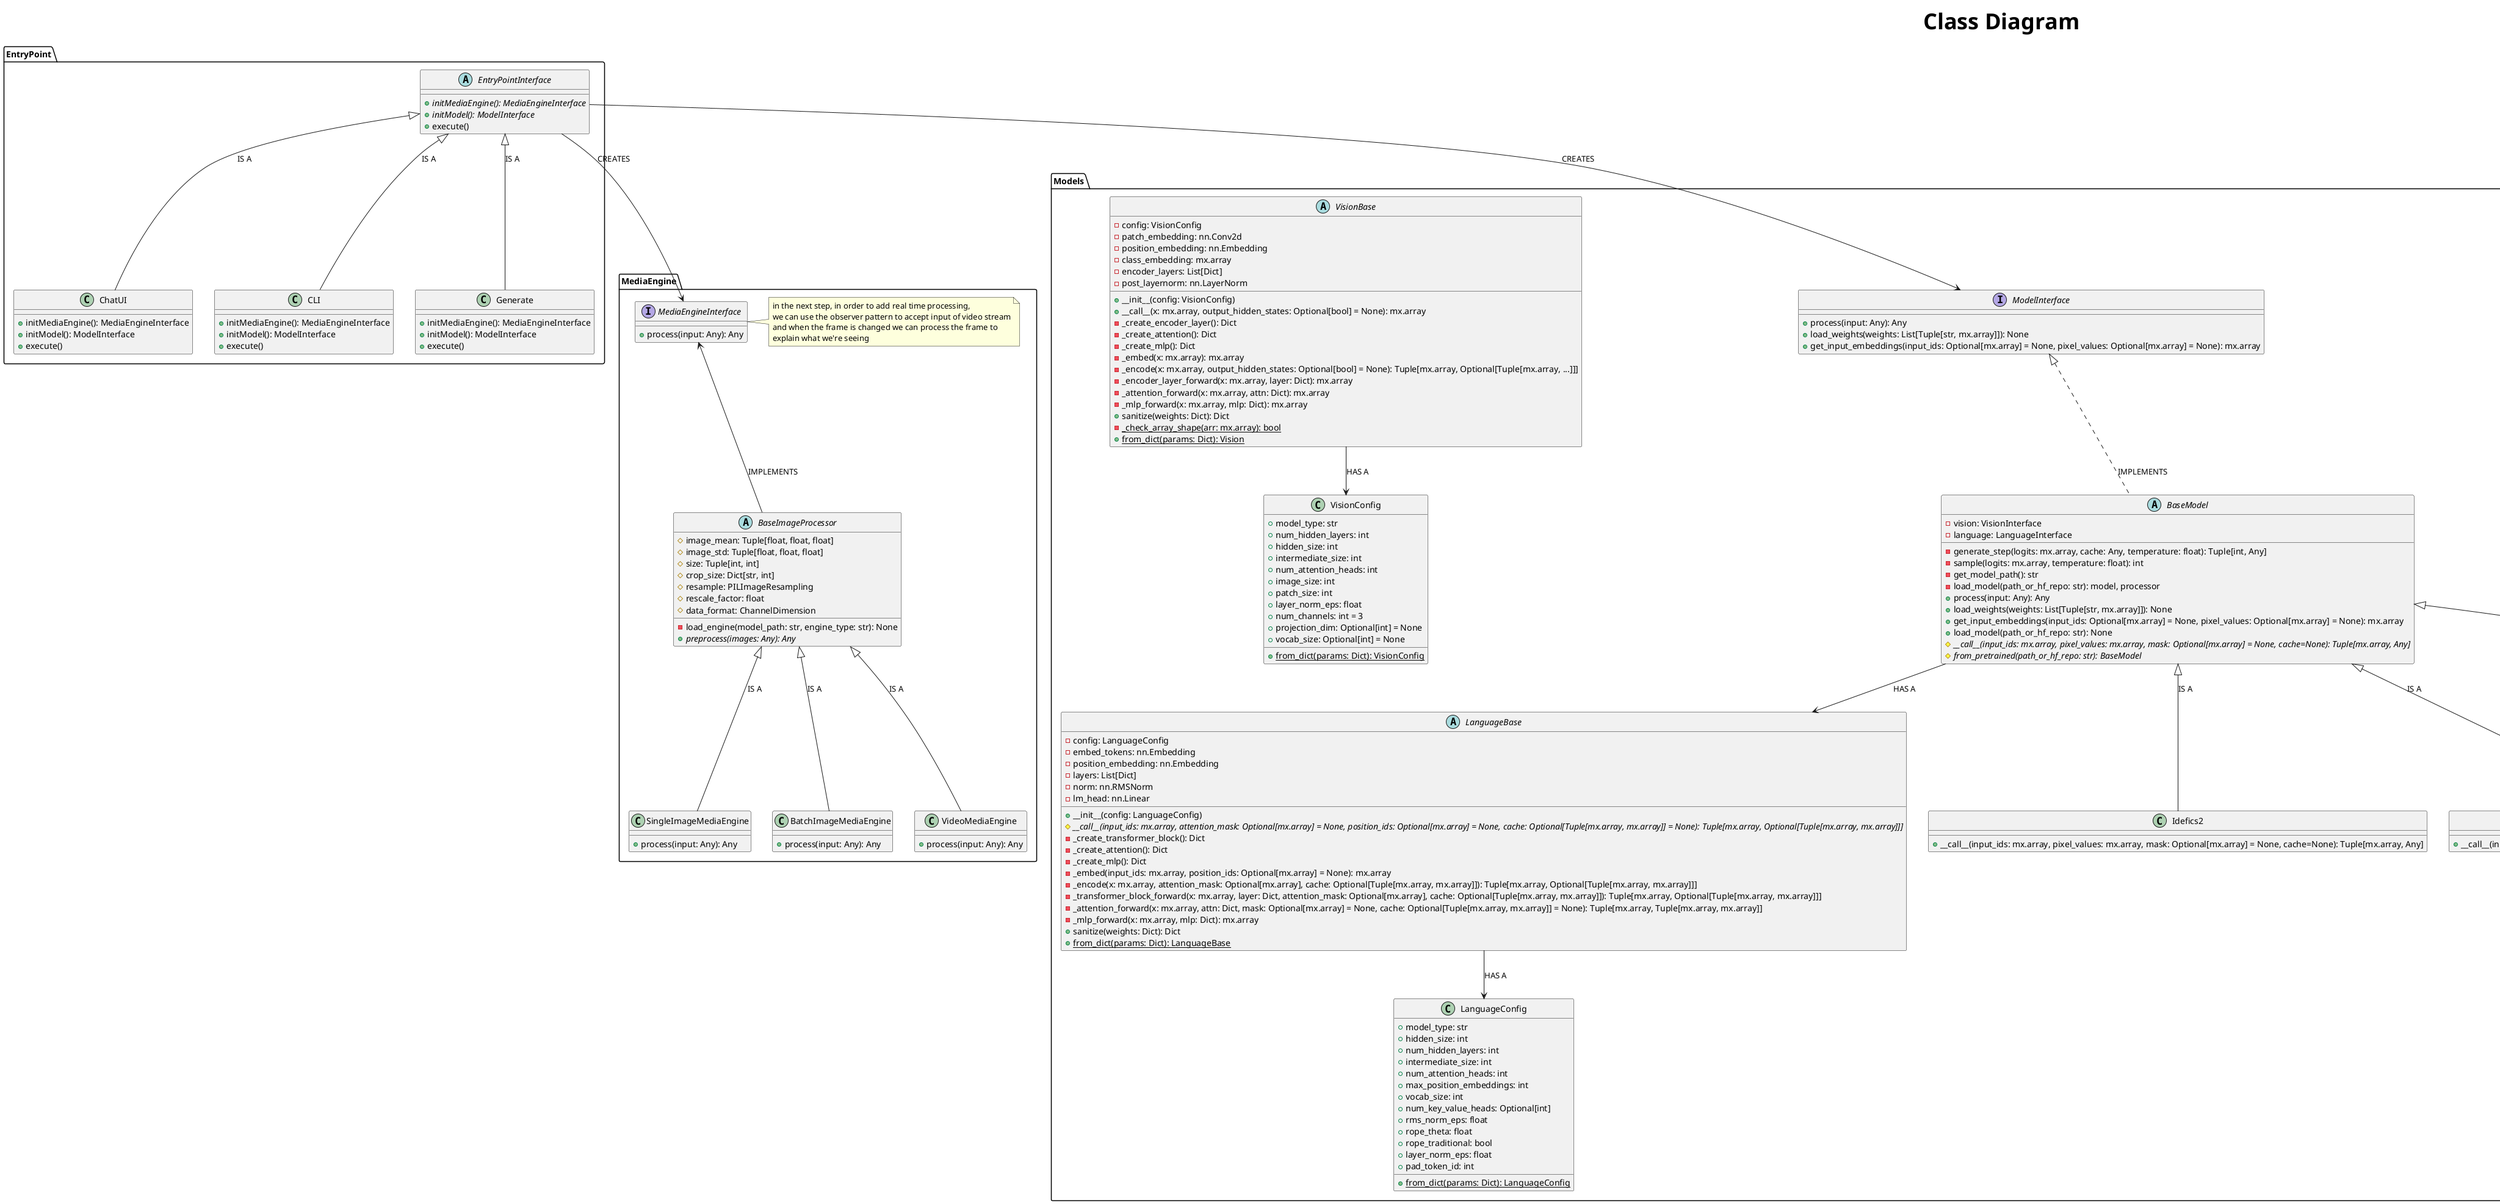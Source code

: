 @startuml
title Class Diagram
skinparam titleFontSize 36 

package Models {
    interface ModelInterface {
        + process(input: Any): Any
        + load_weights(weights: List[Tuple[str, mx.array]]): None
        + get_input_embeddings(input_ids: Optional[mx.array] = None, pixel_values: Optional[mx.array] = None): mx.array
    }

    abstract class BaseModel {
        - vision: VisionInterface
        - language: LanguageInterface
        
        - generate_step(logits: mx.array, cache: Any, temperature: float): Tuple[int, Any]
        - sample(logits: mx.array, temperature: float): int
        - get_model_path(): str
        - load_model(path_or_hf_repo: str): model, processor
        + process(input: Any): Any
        + load_weights(weights: List[Tuple[str, mx.array]]): None
        + get_input_embeddings(input_ids: Optional[mx.array] = None, pixel_values: Optional[mx.array] = None): mx.array
        + load_model(path_or_hf_repo: str): None
        # {abstract} __call__(input_ids: mx.array, pixel_values: mx.array, mask: Optional[mx.array] = None, cache=None): Tuple[mx.array, Any]
        # {abstract} from_pretrained(path_or_hf_repo: str): BaseModel
        
    }

    abstract class VisionBase {
    - config: VisionConfig
    - patch_embedding: nn.Conv2d
    - position_embedding: nn.Embedding
    - class_embedding: mx.array
    - encoder_layers: List[Dict]
    - post_layernorm: nn.LayerNorm

    + __init__(config: VisionConfig)
    + __call__(x: mx.array, output_hidden_states: Optional[bool] = None): mx.array
    - _create_encoder_layer(): Dict
    - _create_attention(): Dict
    - _create_mlp(): Dict
    - _embed(x: mx.array): mx.array
    - _encode(x: mx.array, output_hidden_states: Optional[bool] = None): Tuple[mx.array, Optional[Tuple[mx.array, ...]]]
    - _encoder_layer_forward(x: mx.array, layer: Dict): mx.array
    - _attention_forward(x: mx.array, attn: Dict): mx.array
    - _mlp_forward(x: mx.array, mlp: Dict): mx.array
    + sanitize(weights: Dict): Dict
    - {static} _check_array_shape(arr: mx.array): bool
    + {static} from_dict(params: Dict): Vision
    }

    class VisionConfig {
        + model_type: str
        + num_hidden_layers: int
        + hidden_size: int
        + intermediate_size: int
        + num_attention_heads: int
        + image_size: int
        + patch_size: int
        + layer_norm_eps: float
        + num_channels: int = 3
        + projection_dim: Optional[int] = None
        + vocab_size: Optional[int] = None

        + {static} from_dict(params: Dict): VisionConfig
    }

    VisionBase --> VisionConfig: HAS A

    abstract class LanguageBase {
        - config: LanguageConfig
        - embed_tokens: nn.Embedding
        - position_embedding: nn.Embedding
        - layers: List[Dict]
        - norm: nn.RMSNorm
        - lm_head: nn.Linear

        + __init__(config: LanguageConfig)
        # {abstract} __call__(input_ids: mx.array, attention_mask: Optional[mx.array] = None, position_ids: Optional[mx.array] = None, cache: Optional[Tuple[mx.array, mx.array]] = None): Tuple[mx.array, Optional[Tuple[mx.array, mx.array]]]
        - _create_transformer_block(): Dict
        - _create_attention(): Dict
        - _create_mlp(): Dict
        - _embed(input_ids: mx.array, position_ids: Optional[mx.array] = None): mx.array
        - _encode(x: mx.array, attention_mask: Optional[mx.array], cache: Optional[Tuple[mx.array, mx.array]]): Tuple[mx.array, Optional[Tuple[mx.array, mx.array]]]
        - _transformer_block_forward(x: mx.array, layer: Dict, attention_mask: Optional[mx.array], cache: Optional[Tuple[mx.array, mx.array]]): Tuple[mx.array, Optional[Tuple[mx.array, mx.array]]]
        - _attention_forward(x: mx.array, attn: Dict, mask: Optional[mx.array] = None, cache: Optional[Tuple[mx.array, mx.array]] = None): Tuple[mx.array, Tuple[mx.array, mx.array]]
        - _mlp_forward(x: mx.array, mlp: Dict): mx.array
        + sanitize(weights: Dict): Dict
        + {static} from_dict(params: Dict): LanguageBase
    }

    class LanguageConfig {
        + model_type: str
        + hidden_size: int
        + num_hidden_layers: int
        + intermediate_size: int
        + num_attention_heads: int
        + max_position_embeddings: int
        + vocab_size: int
        + num_key_value_heads: Optional[int]
        + rms_norm_eps: float
        + rope_theta: float
        + rope_traditional: bool
        + layer_norm_eps: float
        + pad_token_id: int

        + {static} from_dict(params: Dict): LanguageConfig
    }

    LanguageBase --> LanguageConfig: HAS A
    BaseModel --> LanguageBase: HAS A

    class Idefics2 {
        + __call__(input_ids: mx.array, pixel_values: mx.array, mask: Optional[mx.array] = None, cache=None): Tuple[mx.array, Any]
    }

    class Llava {
        + __call__(input_ids: mx.array, pixel_values: mx.array, mask: Optional[mx.array] = None, cache=None): Tuple[mx.array, Any] 
    }

    class NanoLlava {
        + __call__(input_ids: mx.array, pixel_values: mx.array, mask: Optional[mx.array] = None, cache=None): Tuple[mx.array, Any]
    }

    ModelInterface <|.. BaseModel: IMPLEMENTS
    BaseModel <|-- Idefics2: IS A
    BaseModel <|-- Llava: IS A 
    BaseModel <|-- NanoLlava: IS A
    
}

package MediaEngine {
    interface MediaEngineInterface {
        + process(input: Any): Any
    }
    note right of MediaEngineInterface
    in the next step, in order to add real time processing, 
    we can use the observer pattern to accept input of video stream
    and when the frame is changed we can process the frame to
    explain what we're seeing
    end note

    abstract class BaseImageProcessor {
        # image_mean: Tuple[float, float, float]
        # image_std: Tuple[float, float, float] 
        # size: Tuple[int, int]
        # crop_size: Dict[str, int]
        # resample: PILImageResampling
        # rescale_factor: float
        # data_format: ChannelDimension

        - load_engine(model_path: str, engine_type: str): None
        + {abstract} preprocess(images: Any): Any
    }

    class SingleImageMediaEngine {
        + process(input: Any): Any
    }

    class BatchImageMediaEngine {
        + process(input: Any): Any
    }

    class VideoMediaEngine {
        + process(input: Any): Any
    }
    
    BaseImageProcessor <|-- SingleImageMediaEngine: IS A
    BaseImageProcessor <|-- BatchImageMediaEngine: IS A
    BaseImageProcessor <|-- VideoMediaEngine: IS A
    MediaEngineInterface <-- BaseImageProcessor: IMPLEMENTS

}

package EntryPoint {
    abstract class EntryPointInterface {
        + {abstract} initMediaEngine(): MediaEngineInterface
        + {abstract} initModel(): ModelInterface
        + execute()
    }
    
    class ChatUI {
        + initMediaEngine(): MediaEngineInterface
        + initModel(): ModelInterface
        + execute()
    }

    class CLI {
        + initMediaEngine(): MediaEngineInterface
        + initModel(): ModelInterface
        + execute()
    }

    class Generate {
        + initMediaEngine(): MediaEngineInterface
        + initModel(): ModelInterface
        + execute()
    }

    EntryPointInterface <|-- ChatUI: IS A
    EntryPointInterface <|-- CLI: IS A
    EntryPointInterface <|-- Generate: IS A

    EntryPointInterface --> MediaEngineInterface: CREATES
    EntryPointInterface --> ModelInterface: CREATES
    
}
package core {
    class Utils {
        + parse_arguments(): parsr.parse_args()
        + load_image(image_path: str): Any
    }

    class Tokenizer {
        + encode(text: str): List[int]
        + decode(tokens: List[int]): str
    }

    class ConfigManager {
        - load_config(model_path: str): None
        + get_config(): dict
    }

    class Logger {
        info(message: str): None
        warn(message: str): None
        error(message: str): None
        debug(message: str): None
    }

    class ErrorHandler {
        handle_exception(e: Exception, message: str): None
        handle_not_implemented_error(message: str): None
    }

}

@enduml